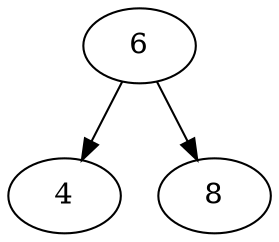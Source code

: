 digraph G {
"Nodo1" [label="6"];
"Nodo1" -> "Nodo2";
"Nodo2" [label="4"];
"Nodo1" -> "Nodo3";
"Nodo3" [label="8"];
}
